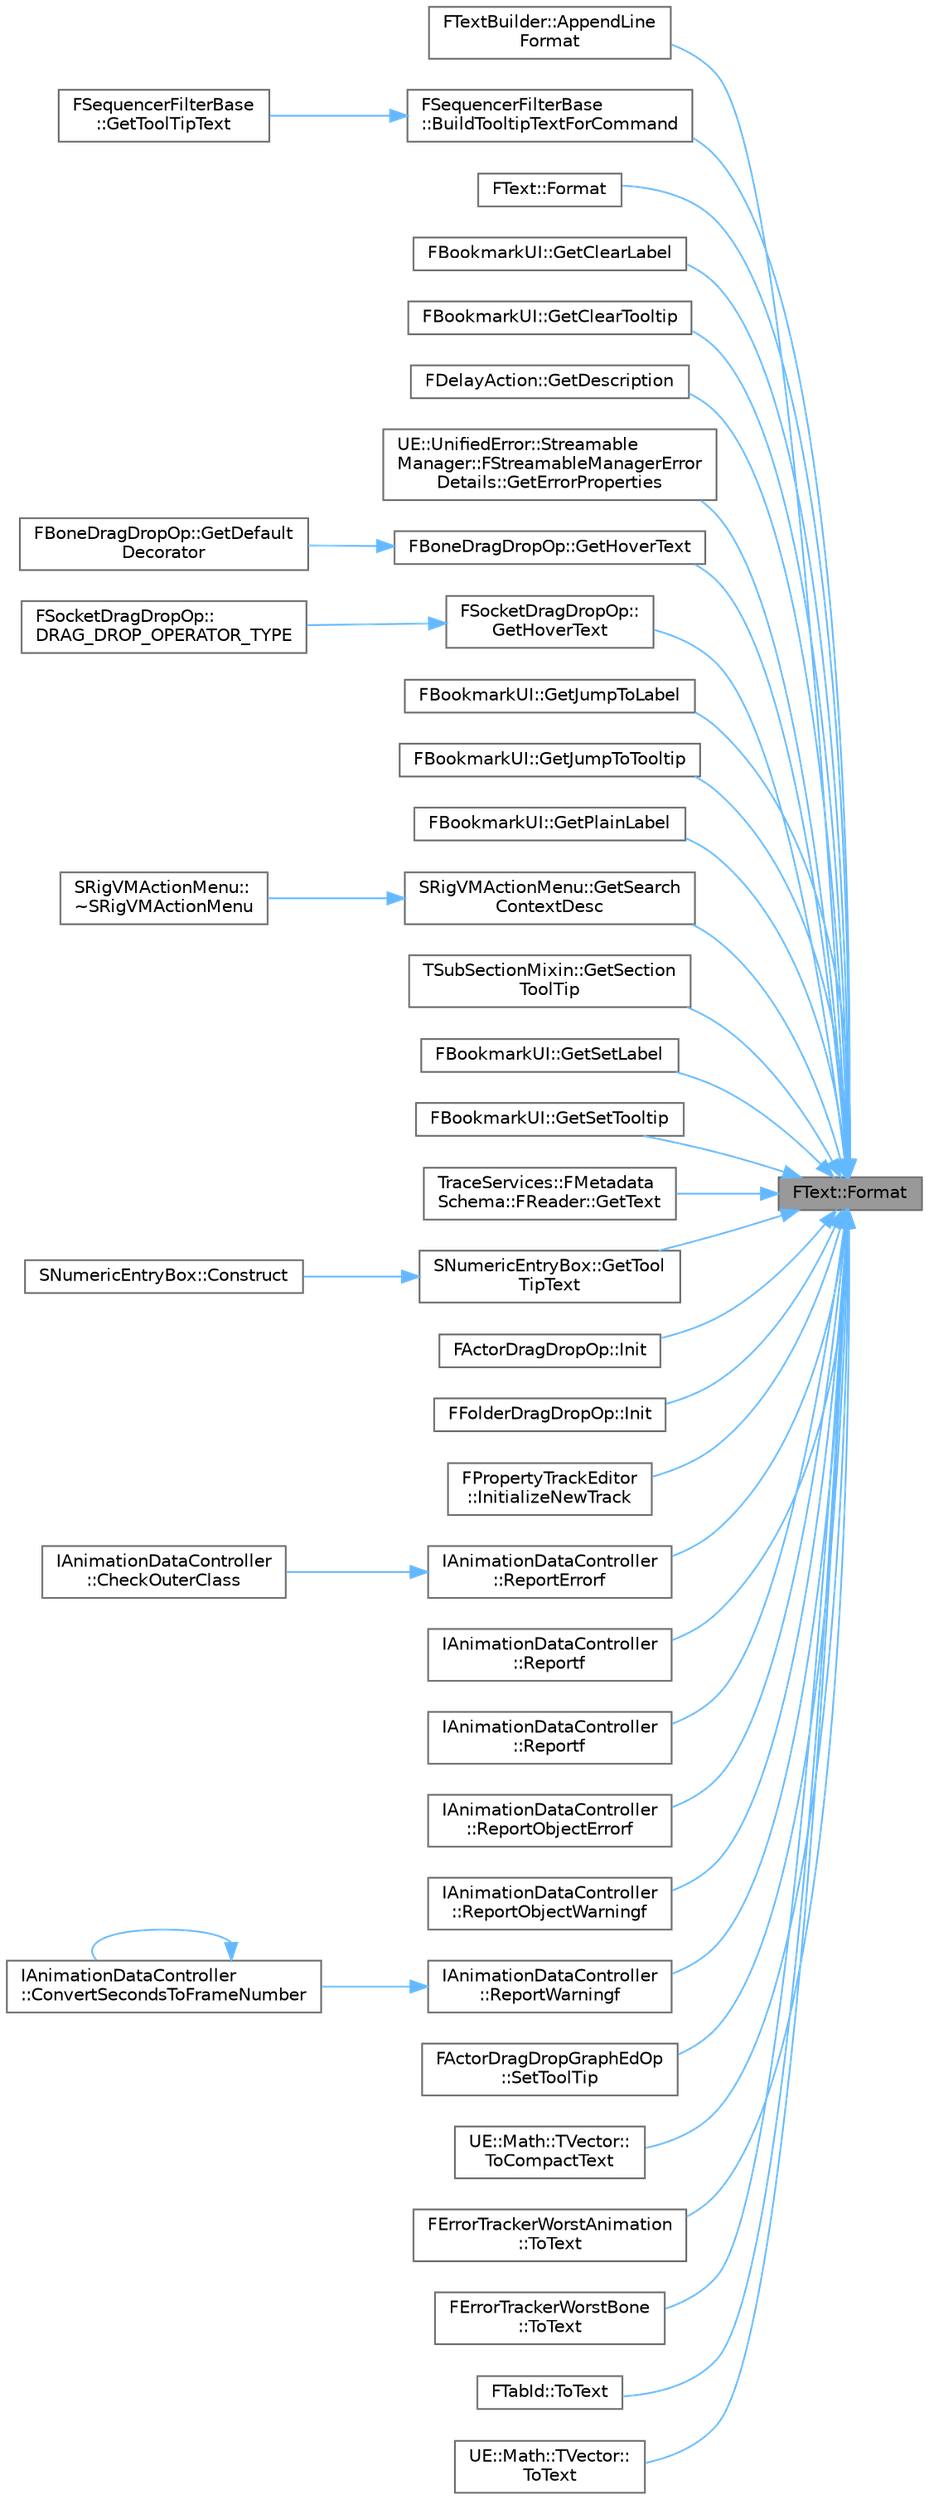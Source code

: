 digraph "FText::Format"
{
 // INTERACTIVE_SVG=YES
 // LATEX_PDF_SIZE
  bgcolor="transparent";
  edge [fontname=Helvetica,fontsize=10,labelfontname=Helvetica,labelfontsize=10];
  node [fontname=Helvetica,fontsize=10,shape=box,height=0.2,width=0.4];
  rankdir="RL";
  Node1 [id="Node000001",label="FText::Format",height=0.2,width=0.4,color="gray40", fillcolor="grey60", style="filled", fontcolor="black",tooltip="Format the given map of key->value pairs as named arguments within the given format pattern."];
  Node1 -> Node2 [id="edge1_Node000001_Node000002",dir="back",color="steelblue1",style="solid",tooltip=" "];
  Node2 [id="Node000002",label="FTextBuilder::AppendLine\lFormat",height=0.2,width=0.4,color="grey40", fillcolor="white", style="filled",URL="$df/d4d/classFTextBuilder.html#aead99de6fa09d7a476644e59b29f9d10",tooltip="Append the given formatted text line to the builder, indented by the running indentation of the build..."];
  Node1 -> Node3 [id="edge2_Node000001_Node000003",dir="back",color="steelblue1",style="solid",tooltip=" "];
  Node3 [id="Node000003",label="FSequencerFilterBase\l::BuildTooltipTextForCommand",height=0.2,width=0.4,color="grey40", fillcolor="white", style="filled",URL="$d2/d17/classFSequencerFilterBase.html#a2d18ebe0eec394ca060f4119e8db5e70",tooltip=" "];
  Node3 -> Node4 [id="edge3_Node000003_Node000004",dir="back",color="steelblue1",style="solid",tooltip=" "];
  Node4 [id="Node000004",label="FSequencerFilterBase\l::GetToolTipText",height=0.2,width=0.4,color="grey40", fillcolor="white", style="filled",URL="$d2/d17/classFSequencerFilterBase.html#ae47cf3f81563a811f99bd644737fd628",tooltip=" "];
  Node1 -> Node5 [id="edge4_Node000001_Node000005",dir="back",color="steelblue1",style="solid",tooltip=" "];
  Node5 [id="Node000005",label="FText::Format",height=0.2,width=0.4,color="grey40", fillcolor="white", style="filled",URL="$d0/dcb/classFText.html#a4b4310120e77ffb70f4253ee1bfdee47",tooltip="Format the given list of variadic values as ordered arguments within the given format pattern."];
  Node1 -> Node6 [id="edge5_Node000001_Node000006",dir="back",color="steelblue1",style="solid",tooltip=" "];
  Node6 [id="Node000006",label="FBookmarkUI::GetClearLabel",height=0.2,width=0.4,color="grey40", fillcolor="white", style="filled",URL="$de/daa/structFBookmarkUI.html#a6148a3f2de3187ce8198c2c0e907b4b9",tooltip=" "];
  Node1 -> Node7 [id="edge6_Node000001_Node000007",dir="back",color="steelblue1",style="solid",tooltip=" "];
  Node7 [id="Node000007",label="FBookmarkUI::GetClearTooltip",height=0.2,width=0.4,color="grey40", fillcolor="white", style="filled",URL="$de/daa/structFBookmarkUI.html#a347b94f36084cded4b071a1e4c9f4356",tooltip=" "];
  Node1 -> Node8 [id="edge7_Node000001_Node000008",dir="back",color="steelblue1",style="solid",tooltip=" "];
  Node8 [id="Node000008",label="FDelayAction::GetDescription",height=0.2,width=0.4,color="grey40", fillcolor="white", style="filled",URL="$d0/d89/classFDelayAction.html#ab32d82daff04a0fd26218af1d361102a",tooltip=" "];
  Node1 -> Node9 [id="edge8_Node000001_Node000009",dir="back",color="steelblue1",style="solid",tooltip=" "];
  Node9 [id="Node000009",label="UE::UnifiedError::Streamable\lManager::FStreamableManagerError\lDetails::GetErrorProperties",height=0.2,width=0.4,color="grey40", fillcolor="white", style="filled",URL="$d4/db2/classUE_1_1UnifiedError_1_1StreamableManager_1_1FStreamableManagerErrorDetails.html#a090a3a4db82e550cc4be6a1cdfca2826",tooltip="GetErrorProperties; by default pass through to the InnerErrorDetails."];
  Node1 -> Node10 [id="edge9_Node000001_Node000010",dir="back",color="steelblue1",style="solid",tooltip=" "];
  Node10 [id="Node000010",label="FBoneDragDropOp::GetHoverText",height=0.2,width=0.4,color="grey40", fillcolor="white", style="filled",URL="$d7/d0b/classFBoneDragDropOp.html#a8d2ce90881f169c1641a750280d7f8fd",tooltip=" "];
  Node10 -> Node11 [id="edge10_Node000010_Node000011",dir="back",color="steelblue1",style="solid",tooltip=" "];
  Node11 [id="Node000011",label="FBoneDragDropOp::GetDefault\lDecorator",height=0.2,width=0.4,color="grey40", fillcolor="white", style="filled",URL="$d7/d0b/classFBoneDragDropOp.html#ad21b62629d1bc0655155d1f2627f06b6",tooltip="The widget decorator to use."];
  Node1 -> Node12 [id="edge11_Node000001_Node000012",dir="back",color="steelblue1",style="solid",tooltip=" "];
  Node12 [id="Node000012",label="FSocketDragDropOp::\lGetHoverText",height=0.2,width=0.4,color="grey40", fillcolor="white", style="filled",URL="$d9/d9c/classFSocketDragDropOp.html#a0ef56694ac1134604a679c4c34973f81",tooltip="Passed into STextBlock so Slate can grab the current text for display."];
  Node12 -> Node13 [id="edge12_Node000012_Node000013",dir="back",color="steelblue1",style="solid",tooltip=" "];
  Node13 [id="Node000013",label="FSocketDragDropOp::\lDRAG_DROP_OPERATOR_TYPE",height=0.2,width=0.4,color="grey40", fillcolor="white", style="filled",URL="$d9/d9c/classFSocketDragDropOp.html#af1f7e68ba889b6769a5b9e30e27ca70d",tooltip="The widget decorator to use."];
  Node1 -> Node14 [id="edge13_Node000001_Node000014",dir="back",color="steelblue1",style="solid",tooltip=" "];
  Node14 [id="Node000014",label="FBookmarkUI::GetJumpToLabel",height=0.2,width=0.4,color="grey40", fillcolor="white", style="filled",URL="$de/daa/structFBookmarkUI.html#a1e907513f2d269ec173d0aea420ff4db",tooltip=" "];
  Node1 -> Node15 [id="edge14_Node000001_Node000015",dir="back",color="steelblue1",style="solid",tooltip=" "];
  Node15 [id="Node000015",label="FBookmarkUI::GetJumpToTooltip",height=0.2,width=0.4,color="grey40", fillcolor="white", style="filled",URL="$de/daa/structFBookmarkUI.html#a892d340da5eb750d7b0525404feb53fc",tooltip=" "];
  Node1 -> Node16 [id="edge15_Node000001_Node000016",dir="back",color="steelblue1",style="solid",tooltip=" "];
  Node16 [id="Node000016",label="FBookmarkUI::GetPlainLabel",height=0.2,width=0.4,color="grey40", fillcolor="white", style="filled",URL="$de/daa/structFBookmarkUI.html#a1297af14fa752182849d069cda33280a",tooltip=" "];
  Node1 -> Node17 [id="edge16_Node000001_Node000017",dir="back",color="steelblue1",style="solid",tooltip=" "];
  Node17 [id="Node000017",label="SRigVMActionMenu::GetSearch\lContextDesc",height=0.2,width=0.4,color="grey40", fillcolor="white", style="filled",URL="$d0/dc8/classSRigVMActionMenu.html#a1126e10fc7cd99880940044d3d1dcd23",tooltip="UI Callback functions."];
  Node17 -> Node18 [id="edge17_Node000017_Node000018",dir="back",color="steelblue1",style="solid",tooltip=" "];
  Node18 [id="Node000018",label="SRigVMActionMenu::\l~SRigVMActionMenu",height=0.2,width=0.4,color="grey40", fillcolor="white", style="filled",URL="$d0/dc8/classSRigVMActionMenu.html#a3e5360a0d634f11a8d88f3e21f1fa462",tooltip=" "];
  Node1 -> Node19 [id="edge18_Node000001_Node000019",dir="back",color="steelblue1",style="solid",tooltip=" "];
  Node19 [id="Node000019",label="TSubSectionMixin::GetSection\lToolTip",height=0.2,width=0.4,color="grey40", fillcolor="white", style="filled",URL="$db/d4f/classTSubSectionMixin.html#ad1922cd0936b2335882305fb26f166a7",tooltip=" "];
  Node1 -> Node20 [id="edge19_Node000001_Node000020",dir="back",color="steelblue1",style="solid",tooltip=" "];
  Node20 [id="Node000020",label="FBookmarkUI::GetSetLabel",height=0.2,width=0.4,color="grey40", fillcolor="white", style="filled",URL="$de/daa/structFBookmarkUI.html#a13005475c63242670c7e4c5cc25c3c81",tooltip=" "];
  Node1 -> Node21 [id="edge20_Node000001_Node000021",dir="back",color="steelblue1",style="solid",tooltip=" "];
  Node21 [id="Node000021",label="FBookmarkUI::GetSetTooltip",height=0.2,width=0.4,color="grey40", fillcolor="white", style="filled",URL="$de/daa/structFBookmarkUI.html#ab27884243e76ce81dc29c1fafa50f42d",tooltip=" "];
  Node1 -> Node22 [id="edge21_Node000001_Node000022",dir="back",color="steelblue1",style="solid",tooltip=" "];
  Node22 [id="Node000022",label="TraceServices::FMetadata\lSchema::FReader::GetText",height=0.2,width=0.4,color="grey40", fillcolor="white", style="filled",URL="$d7/d29/structTraceServices_1_1FMetadataSchema_1_1FReader.html#a87568925996badc6366975993fa80d15",tooltip=" "];
  Node1 -> Node23 [id="edge22_Node000001_Node000023",dir="back",color="steelblue1",style="solid",tooltip=" "];
  Node23 [id="Node000023",label="SNumericEntryBox::GetTool\lTipText",height=0.2,width=0.4,color="grey40", fillcolor="white", style="filled",URL="$dc/db6/classSNumericEntryBox.html#af0bd11aa3c67fb68f487add0305b72e5",tooltip=" "];
  Node23 -> Node24 [id="edge23_Node000023_Node000024",dir="back",color="steelblue1",style="solid",tooltip=" "];
  Node24 [id="Node000024",label="SNumericEntryBox::Construct",height=0.2,width=0.4,color="grey40", fillcolor="white", style="filled",URL="$dc/db6/classSNumericEntryBox.html#ac1fba69ed00d8a96e9b80d71e9cb7c52",tooltip=" "];
  Node1 -> Node25 [id="edge24_Node000001_Node000025",dir="back",color="steelblue1",style="solid",tooltip=" "];
  Node25 [id="Node000025",label="FActorDragDropOp::Init",height=0.2,width=0.4,color="grey40", fillcolor="white", style="filled",URL="$dc/de6/classFActorDragDropOp.html#a392f4e944856540373641bc8650d3604",tooltip=" "];
  Node1 -> Node26 [id="edge25_Node000001_Node000026",dir="back",color="steelblue1",style="solid",tooltip=" "];
  Node26 [id="Node000026",label="FFolderDragDropOp::Init",height=0.2,width=0.4,color="grey40", fillcolor="white", style="filled",URL="$d0/dac/classFFolderDragDropOp.html#a1227700d7cd062324b3386bf256219cf",tooltip=" "];
  Node1 -> Node27 [id="edge26_Node000001_Node000027",dir="back",color="steelblue1",style="solid",tooltip=" "];
  Node27 [id="Node000027",label="FPropertyTrackEditor\l::InitializeNewTrack",height=0.2,width=0.4,color="grey40", fillcolor="white", style="filled",URL="$d2/ddf/classFPropertyTrackEditor.html#a25b9dea808094889fa2040212748f589",tooltip="Initialized values on a track after it's been created, but before any sections or keys have been adde..."];
  Node1 -> Node28 [id="edge27_Node000001_Node000028",dir="back",color="steelblue1",style="solid",tooltip=" "];
  Node28 [id="Node000028",label="IAnimationDataController\l::ReportErrorf",height=0.2,width=0.4,color="grey40", fillcolor="white", style="filled",URL="$d5/db0/classIAnimationDataController.html#a764baef8faed13ea8b5f48c0d77641d6",tooltip=" "];
  Node28 -> Node29 [id="edge28_Node000028_Node000029",dir="back",color="steelblue1",style="solid",tooltip=" "];
  Node29 [id="Node000029",label="IAnimationDataController\l::CheckOuterClass",height=0.2,width=0.4,color="grey40", fillcolor="white", style="filled",URL="$d5/db0/classIAnimationDataController.html#ae31746f0bd487cc804b72fa0096722a8",tooltip="Verifies whether or not the Model's outer object is (or is derived from) the specified UClass."];
  Node1 -> Node30 [id="edge29_Node000001_Node000030",dir="back",color="steelblue1",style="solid",tooltip=" "];
  Node30 [id="Node000030",label="IAnimationDataController\l::Reportf",height=0.2,width=0.4,color="grey40", fillcolor="white", style="filled",URL="$d5/db0/classIAnimationDataController.html#adb027dc627d1f17e50a8bb0995e6d07d",tooltip=" "];
  Node1 -> Node31 [id="edge30_Node000001_Node000031",dir="back",color="steelblue1",style="solid",tooltip=" "];
  Node31 [id="Node000031",label="IAnimationDataController\l::Reportf",height=0.2,width=0.4,color="grey40", fillcolor="white", style="filled",URL="$d5/db0/classIAnimationDataController.html#a0b6898c78ba6913ff097af54440862a5",tooltip=" "];
  Node1 -> Node32 [id="edge31_Node000001_Node000032",dir="back",color="steelblue1",style="solid",tooltip=" "];
  Node32 [id="Node000032",label="IAnimationDataController\l::ReportObjectErrorf",height=0.2,width=0.4,color="grey40", fillcolor="white", style="filled",URL="$d5/db0/classIAnimationDataController.html#a2e5190e9f3bf8eeecc516a03bab0be50",tooltip=" "];
  Node1 -> Node33 [id="edge32_Node000001_Node000033",dir="back",color="steelblue1",style="solid",tooltip=" "];
  Node33 [id="Node000033",label="IAnimationDataController\l::ReportObjectWarningf",height=0.2,width=0.4,color="grey40", fillcolor="white", style="filled",URL="$d5/db0/classIAnimationDataController.html#a89f6c1c203dd622ccf751d4e4b000824",tooltip=" "];
  Node1 -> Node34 [id="edge33_Node000001_Node000034",dir="back",color="steelblue1",style="solid",tooltip=" "];
  Node34 [id="Node000034",label="IAnimationDataController\l::ReportWarningf",height=0.2,width=0.4,color="grey40", fillcolor="white", style="filled",URL="$d5/db0/classIAnimationDataController.html#afbca10c73aff3b40d254941b97d3fd40",tooltip=" "];
  Node34 -> Node35 [id="edge34_Node000034_Node000035",dir="back",color="steelblue1",style="solid",tooltip=" "];
  Node35 [id="Node000035",label="IAnimationDataController\l::ConvertSecondsToFrameNumber",height=0.2,width=0.4,color="grey40", fillcolor="white", style="filled",URL="$d5/db0/classIAnimationDataController.html#abebbfa3861c656280cae01ae48505a86",tooltip="Returns the final frame number calculating according to the Model its frame-rate, additionally output..."];
  Node35 -> Node35 [id="edge35_Node000035_Node000035",dir="back",color="steelblue1",style="solid",tooltip=" "];
  Node1 -> Node36 [id="edge36_Node000001_Node000036",dir="back",color="steelblue1",style="solid",tooltip=" "];
  Node36 [id="Node000036",label="FActorDragDropGraphEdOp\l::SetToolTip",height=0.2,width=0.4,color="grey40", fillcolor="white", style="filled",URL="$de/d3f/classFActorDragDropGraphEdOp.html#ab51c30d6128062cc9f268fd8d3dc5673",tooltip="Set the appropriate tool tip when dragging functionality is active."];
  Node1 -> Node37 [id="edge37_Node000001_Node000037",dir="back",color="steelblue1",style="solid",tooltip=" "];
  Node37 [id="Node000037",label="UE::Math::TVector::\lToCompactText",height=0.2,width=0.4,color="grey40", fillcolor="white", style="filled",URL="$de/d77/structUE_1_1Math_1_1TVector.html#af68531f08f9a6c23214344e64d6f263d",tooltip="Get a short locale aware textural representation of this vector, for compact readable logging."];
  Node1 -> Node38 [id="edge38_Node000001_Node000038",dir="back",color="steelblue1",style="solid",tooltip=" "];
  Node38 [id="Node000038",label="FErrorTrackerWorstAnimation\l::ToText",height=0.2,width=0.4,color="grey40", fillcolor="white", style="filled",URL="$d8/d06/structFErrorTrackerWorstAnimation.html#a65e9c652e0fd0556ccd9a099e9701814",tooltip=" "];
  Node1 -> Node39 [id="edge39_Node000001_Node000039",dir="back",color="steelblue1",style="solid",tooltip=" "];
  Node39 [id="Node000039",label="FErrorTrackerWorstBone\l::ToText",height=0.2,width=0.4,color="grey40", fillcolor="white", style="filled",URL="$d7/d7c/structFErrorTrackerWorstBone.html#ae94f7d66452cfdb010e8f737f5fadea0",tooltip=" "];
  Node1 -> Node40 [id="edge40_Node000001_Node000040",dir="back",color="steelblue1",style="solid",tooltip=" "];
  Node40 [id="Node000040",label="FTabId::ToText",height=0.2,width=0.4,color="grey40", fillcolor="white", style="filled",URL="$d9/de3/structFTabId.html#ab7ebcf92af344edadfd6f2172217df47",tooltip=" "];
  Node1 -> Node41 [id="edge41_Node000001_Node000041",dir="back",color="steelblue1",style="solid",tooltip=" "];
  Node41 [id="Node000041",label="UE::Math::TVector::\lToText",height=0.2,width=0.4,color="grey40", fillcolor="white", style="filled",URL="$de/d77/structUE_1_1Math_1_1TVector.html#ab41e35e022c94a4b99b542456fd46b21",tooltip="Get a locale aware textual representation of this vector."];
}

